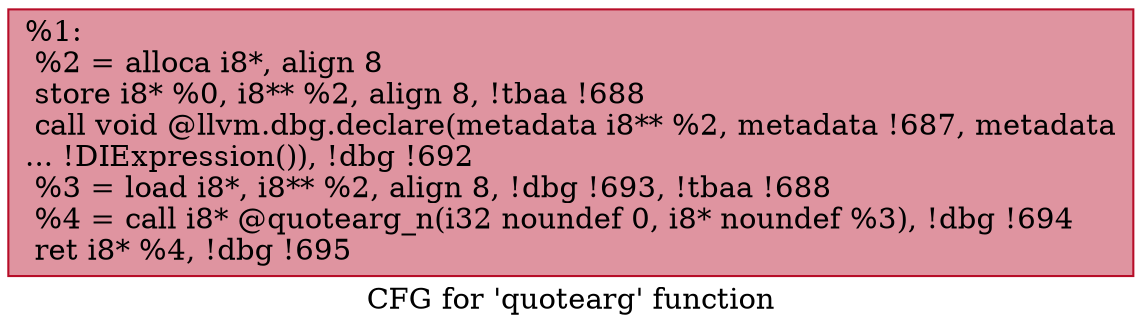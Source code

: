 digraph "CFG for 'quotearg' function" {
	label="CFG for 'quotearg' function";

	Node0x14379c0 [shape=record,color="#b70d28ff", style=filled, fillcolor="#b70d2870",label="{%1:\l  %2 = alloca i8*, align 8\l  store i8* %0, i8** %2, align 8, !tbaa !688\l  call void @llvm.dbg.declare(metadata i8** %2, metadata !687, metadata\l... !DIExpression()), !dbg !692\l  %3 = load i8*, i8** %2, align 8, !dbg !693, !tbaa !688\l  %4 = call i8* @quotearg_n(i32 noundef 0, i8* noundef %3), !dbg !694\l  ret i8* %4, !dbg !695\l}"];
}
